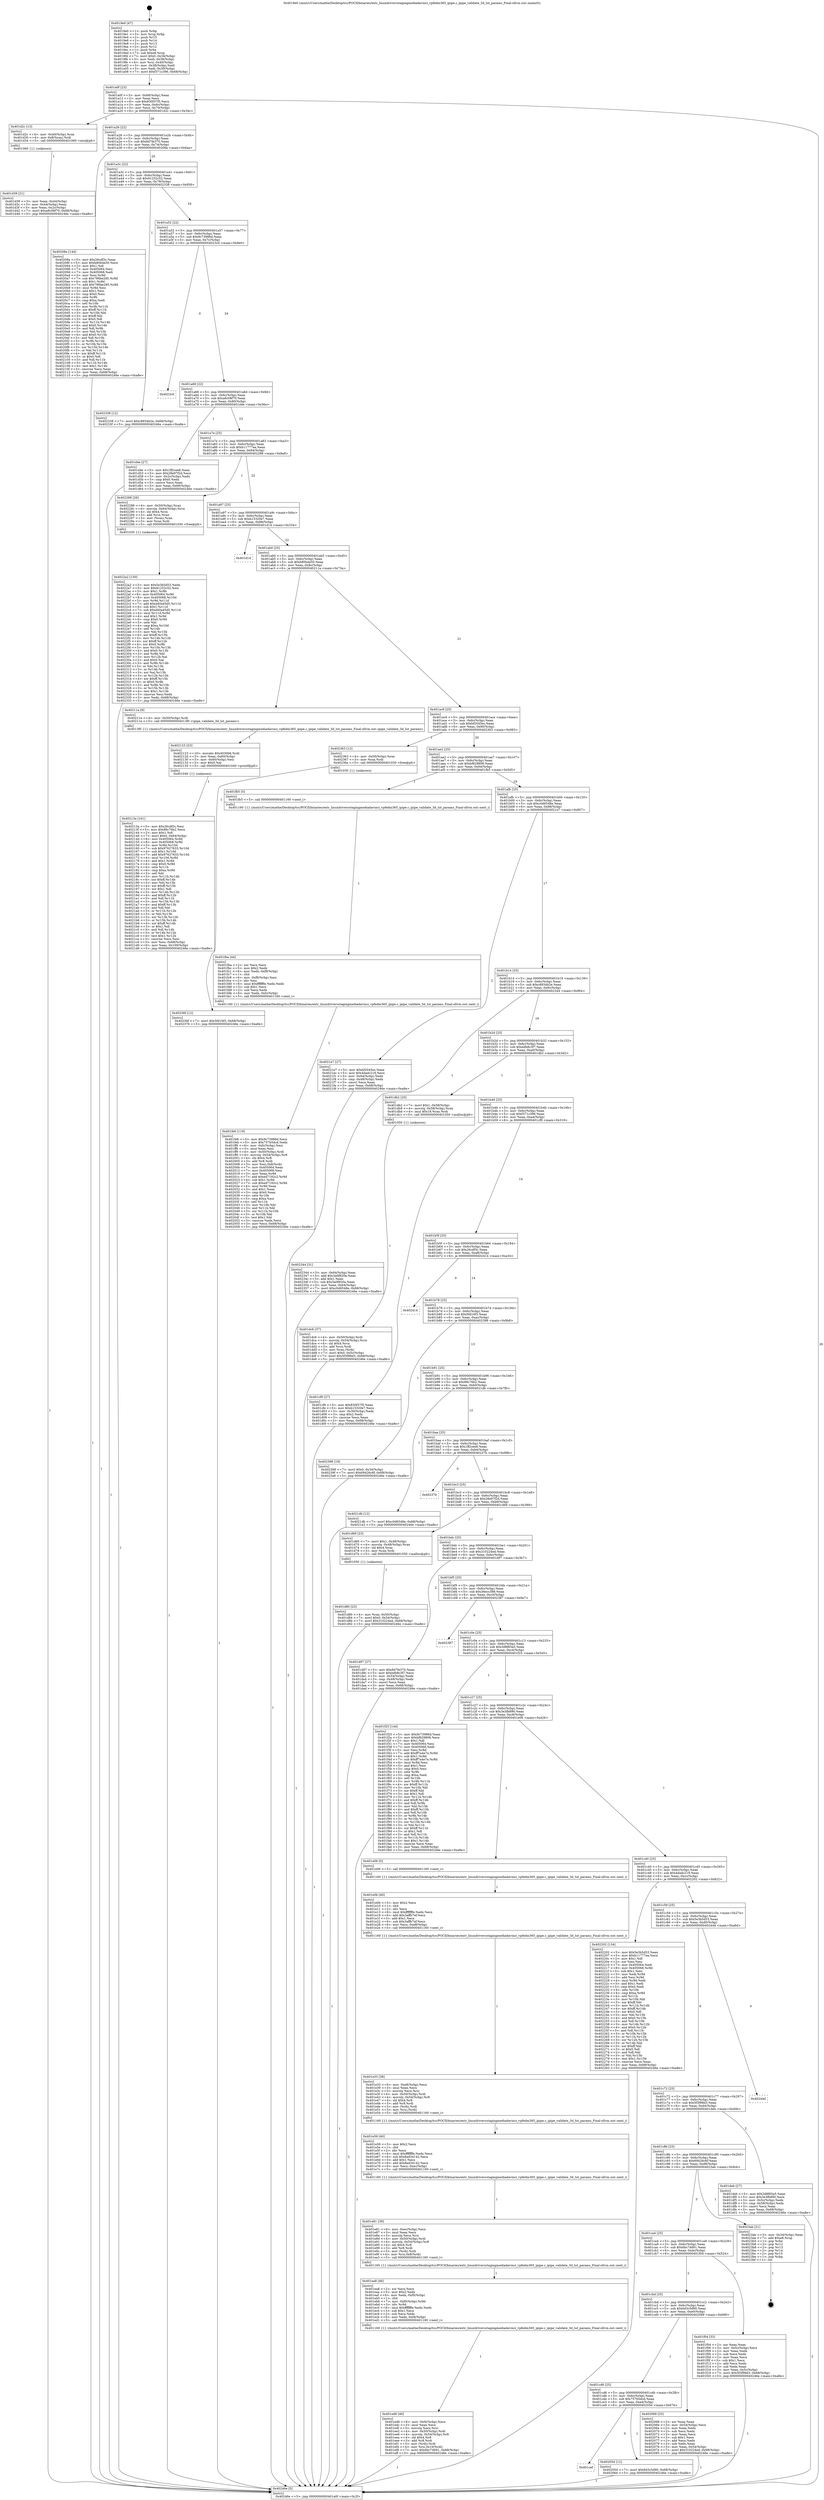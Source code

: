 digraph "0x4019e0" {
  label = "0x4019e0 (/mnt/c/Users/mathe/Desktop/tcc/POCII/binaries/extr_linuxdriversstagingmediadavinci_vpfedm365_ipipe.c_ipipe_validate_3d_lut_params_Final-ollvm.out::main(0))"
  labelloc = "t"
  node[shape=record]

  Entry [label="",width=0.3,height=0.3,shape=circle,fillcolor=black,style=filled]
  "0x401a0f" [label="{
     0x401a0f [23]\l
     | [instrs]\l
     &nbsp;&nbsp;0x401a0f \<+3\>: mov -0x68(%rbp),%eax\l
     &nbsp;&nbsp;0x401a12 \<+2\>: mov %eax,%ecx\l
     &nbsp;&nbsp;0x401a14 \<+6\>: sub $0x830f37f5,%ecx\l
     &nbsp;&nbsp;0x401a1a \<+3\>: mov %eax,-0x6c(%rbp)\l
     &nbsp;&nbsp;0x401a1d \<+3\>: mov %ecx,-0x70(%rbp)\l
     &nbsp;&nbsp;0x401a20 \<+6\>: je 0000000000401d2c \<main+0x34c\>\l
  }"]
  "0x401d2c" [label="{
     0x401d2c [13]\l
     | [instrs]\l
     &nbsp;&nbsp;0x401d2c \<+4\>: mov -0x40(%rbp),%rax\l
     &nbsp;&nbsp;0x401d30 \<+4\>: mov 0x8(%rax),%rdi\l
     &nbsp;&nbsp;0x401d34 \<+5\>: call 0000000000401060 \<atoi@plt\>\l
     | [calls]\l
     &nbsp;&nbsp;0x401060 \{1\} (unknown)\l
  }"]
  "0x401a26" [label="{
     0x401a26 [22]\l
     | [instrs]\l
     &nbsp;&nbsp;0x401a26 \<+5\>: jmp 0000000000401a2b \<main+0x4b\>\l
     &nbsp;&nbsp;0x401a2b \<+3\>: mov -0x6c(%rbp),%eax\l
     &nbsp;&nbsp;0x401a2e \<+5\>: sub $0x8d7fe370,%eax\l
     &nbsp;&nbsp;0x401a33 \<+3\>: mov %eax,-0x74(%rbp)\l
     &nbsp;&nbsp;0x401a36 \<+6\>: je 000000000040208a \<main+0x6aa\>\l
  }"]
  Exit [label="",width=0.3,height=0.3,shape=circle,fillcolor=black,style=filled,peripheries=2]
  "0x40208a" [label="{
     0x40208a [144]\l
     | [instrs]\l
     &nbsp;&nbsp;0x40208a \<+5\>: mov $0x26cdf3c,%eax\l
     &nbsp;&nbsp;0x40208f \<+5\>: mov $0xb80b4e50,%ecx\l
     &nbsp;&nbsp;0x402094 \<+2\>: mov $0x1,%dl\l
     &nbsp;&nbsp;0x402096 \<+7\>: mov 0x405064,%esi\l
     &nbsp;&nbsp;0x40209d \<+7\>: mov 0x405068,%edi\l
     &nbsp;&nbsp;0x4020a4 \<+3\>: mov %esi,%r8d\l
     &nbsp;&nbsp;0x4020a7 \<+7\>: sub $0x796be285,%r8d\l
     &nbsp;&nbsp;0x4020ae \<+4\>: sub $0x1,%r8d\l
     &nbsp;&nbsp;0x4020b2 \<+7\>: add $0x796be285,%r8d\l
     &nbsp;&nbsp;0x4020b9 \<+4\>: imul %r8d,%esi\l
     &nbsp;&nbsp;0x4020bd \<+3\>: and $0x1,%esi\l
     &nbsp;&nbsp;0x4020c0 \<+3\>: cmp $0x0,%esi\l
     &nbsp;&nbsp;0x4020c3 \<+4\>: sete %r9b\l
     &nbsp;&nbsp;0x4020c7 \<+3\>: cmp $0xa,%edi\l
     &nbsp;&nbsp;0x4020ca \<+4\>: setl %r10b\l
     &nbsp;&nbsp;0x4020ce \<+3\>: mov %r9b,%r11b\l
     &nbsp;&nbsp;0x4020d1 \<+4\>: xor $0xff,%r11b\l
     &nbsp;&nbsp;0x4020d5 \<+3\>: mov %r10b,%bl\l
     &nbsp;&nbsp;0x4020d8 \<+3\>: xor $0xff,%bl\l
     &nbsp;&nbsp;0x4020db \<+3\>: xor $0x0,%dl\l
     &nbsp;&nbsp;0x4020de \<+3\>: mov %r11b,%r14b\l
     &nbsp;&nbsp;0x4020e1 \<+4\>: and $0x0,%r14b\l
     &nbsp;&nbsp;0x4020e5 \<+3\>: and %dl,%r9b\l
     &nbsp;&nbsp;0x4020e8 \<+3\>: mov %bl,%r15b\l
     &nbsp;&nbsp;0x4020eb \<+4\>: and $0x0,%r15b\l
     &nbsp;&nbsp;0x4020ef \<+3\>: and %dl,%r10b\l
     &nbsp;&nbsp;0x4020f2 \<+3\>: or %r9b,%r14b\l
     &nbsp;&nbsp;0x4020f5 \<+3\>: or %r10b,%r15b\l
     &nbsp;&nbsp;0x4020f8 \<+3\>: xor %r15b,%r14b\l
     &nbsp;&nbsp;0x4020fb \<+3\>: or %bl,%r11b\l
     &nbsp;&nbsp;0x4020fe \<+4\>: xor $0xff,%r11b\l
     &nbsp;&nbsp;0x402102 \<+3\>: or $0x0,%dl\l
     &nbsp;&nbsp;0x402105 \<+3\>: and %dl,%r11b\l
     &nbsp;&nbsp;0x402108 \<+3\>: or %r11b,%r14b\l
     &nbsp;&nbsp;0x40210b \<+4\>: test $0x1,%r14b\l
     &nbsp;&nbsp;0x40210f \<+3\>: cmovne %ecx,%eax\l
     &nbsp;&nbsp;0x402112 \<+3\>: mov %eax,-0x68(%rbp)\l
     &nbsp;&nbsp;0x402115 \<+5\>: jmp 000000000040246e \<main+0xa8e\>\l
  }"]
  "0x401a3c" [label="{
     0x401a3c [22]\l
     | [instrs]\l
     &nbsp;&nbsp;0x401a3c \<+5\>: jmp 0000000000401a41 \<main+0x61\>\l
     &nbsp;&nbsp;0x401a41 \<+3\>: mov -0x6c(%rbp),%eax\l
     &nbsp;&nbsp;0x401a44 \<+5\>: sub $0x91252c52,%eax\l
     &nbsp;&nbsp;0x401a49 \<+3\>: mov %eax,-0x78(%rbp)\l
     &nbsp;&nbsp;0x401a4c \<+6\>: je 0000000000402338 \<main+0x958\>\l
  }"]
  "0x40236f" [label="{
     0x40236f [12]\l
     | [instrs]\l
     &nbsp;&nbsp;0x40236f \<+7\>: movl $0x5fd16f3,-0x68(%rbp)\l
     &nbsp;&nbsp;0x402376 \<+5\>: jmp 000000000040246e \<main+0xa8e\>\l
  }"]
  "0x402338" [label="{
     0x402338 [12]\l
     | [instrs]\l
     &nbsp;&nbsp;0x402338 \<+7\>: movl $0xc8934b2e,-0x68(%rbp)\l
     &nbsp;&nbsp;0x40233f \<+5\>: jmp 000000000040246e \<main+0xa8e\>\l
  }"]
  "0x401a52" [label="{
     0x401a52 [22]\l
     | [instrs]\l
     &nbsp;&nbsp;0x401a52 \<+5\>: jmp 0000000000401a57 \<main+0x77\>\l
     &nbsp;&nbsp;0x401a57 \<+3\>: mov -0x6c(%rbp),%eax\l
     &nbsp;&nbsp;0x401a5a \<+5\>: sub $0x9c73986d,%eax\l
     &nbsp;&nbsp;0x401a5f \<+3\>: mov %eax,-0x7c(%rbp)\l
     &nbsp;&nbsp;0x401a62 \<+6\>: je 00000000004023c0 \<main+0x9e0\>\l
  }"]
  "0x4022a2" [label="{
     0x4022a2 [150]\l
     | [instrs]\l
     &nbsp;&nbsp;0x4022a2 \<+5\>: mov $0x5e3b5d53,%edx\l
     &nbsp;&nbsp;0x4022a7 \<+5\>: mov $0x91252c52,%esi\l
     &nbsp;&nbsp;0x4022ac \<+3\>: mov $0x1,%r8b\l
     &nbsp;&nbsp;0x4022af \<+8\>: mov 0x405064,%r9d\l
     &nbsp;&nbsp;0x4022b7 \<+8\>: mov 0x405068,%r10d\l
     &nbsp;&nbsp;0x4022bf \<+3\>: mov %r9d,%r11d\l
     &nbsp;&nbsp;0x4022c2 \<+7\>: add $0xd40a45d5,%r11d\l
     &nbsp;&nbsp;0x4022c9 \<+4\>: sub $0x1,%r11d\l
     &nbsp;&nbsp;0x4022cd \<+7\>: sub $0xd40a45d5,%r11d\l
     &nbsp;&nbsp;0x4022d4 \<+4\>: imul %r11d,%r9d\l
     &nbsp;&nbsp;0x4022d8 \<+4\>: and $0x1,%r9d\l
     &nbsp;&nbsp;0x4022dc \<+4\>: cmp $0x0,%r9d\l
     &nbsp;&nbsp;0x4022e0 \<+3\>: sete %bl\l
     &nbsp;&nbsp;0x4022e3 \<+4\>: cmp $0xa,%r10d\l
     &nbsp;&nbsp;0x4022e7 \<+4\>: setl %r14b\l
     &nbsp;&nbsp;0x4022eb \<+3\>: mov %bl,%r15b\l
     &nbsp;&nbsp;0x4022ee \<+4\>: xor $0xff,%r15b\l
     &nbsp;&nbsp;0x4022f2 \<+3\>: mov %r14b,%r12b\l
     &nbsp;&nbsp;0x4022f5 \<+4\>: xor $0xff,%r12b\l
     &nbsp;&nbsp;0x4022f9 \<+4\>: xor $0x0,%r8b\l
     &nbsp;&nbsp;0x4022fd \<+3\>: mov %r15b,%r13b\l
     &nbsp;&nbsp;0x402300 \<+4\>: and $0x0,%r13b\l
     &nbsp;&nbsp;0x402304 \<+3\>: and %r8b,%bl\l
     &nbsp;&nbsp;0x402307 \<+3\>: mov %r12b,%al\l
     &nbsp;&nbsp;0x40230a \<+2\>: and $0x0,%al\l
     &nbsp;&nbsp;0x40230c \<+3\>: and %r8b,%r14b\l
     &nbsp;&nbsp;0x40230f \<+3\>: or %bl,%r13b\l
     &nbsp;&nbsp;0x402312 \<+3\>: or %r14b,%al\l
     &nbsp;&nbsp;0x402315 \<+3\>: xor %al,%r13b\l
     &nbsp;&nbsp;0x402318 \<+3\>: or %r12b,%r15b\l
     &nbsp;&nbsp;0x40231b \<+4\>: xor $0xff,%r15b\l
     &nbsp;&nbsp;0x40231f \<+4\>: or $0x0,%r8b\l
     &nbsp;&nbsp;0x402323 \<+3\>: and %r8b,%r15b\l
     &nbsp;&nbsp;0x402326 \<+3\>: or %r15b,%r13b\l
     &nbsp;&nbsp;0x402329 \<+4\>: test $0x1,%r13b\l
     &nbsp;&nbsp;0x40232d \<+3\>: cmovne %esi,%edx\l
     &nbsp;&nbsp;0x402330 \<+3\>: mov %edx,-0x68(%rbp)\l
     &nbsp;&nbsp;0x402333 \<+5\>: jmp 000000000040246e \<main+0xa8e\>\l
  }"]
  "0x4023c0" [label="{
     0x4023c0\l
  }", style=dashed]
  "0x401a68" [label="{
     0x401a68 [22]\l
     | [instrs]\l
     &nbsp;&nbsp;0x401a68 \<+5\>: jmp 0000000000401a6d \<main+0x8d\>\l
     &nbsp;&nbsp;0x401a6d \<+3\>: mov -0x6c(%rbp),%eax\l
     &nbsp;&nbsp;0x401a70 \<+5\>: sub $0xa8c08f70,%eax\l
     &nbsp;&nbsp;0x401a75 \<+3\>: mov %eax,-0x80(%rbp)\l
     &nbsp;&nbsp;0x401a78 \<+6\>: je 0000000000401d4e \<main+0x36e\>\l
  }"]
  "0x40213a" [label="{
     0x40213a [161]\l
     | [instrs]\l
     &nbsp;&nbsp;0x40213a \<+5\>: mov $0x26cdf3c,%esi\l
     &nbsp;&nbsp;0x40213f \<+5\>: mov $0x88c76b2,%ecx\l
     &nbsp;&nbsp;0x402144 \<+2\>: mov $0x1,%dl\l
     &nbsp;&nbsp;0x402146 \<+7\>: movl $0x0,-0x64(%rbp)\l
     &nbsp;&nbsp;0x40214d \<+8\>: mov 0x405064,%r8d\l
     &nbsp;&nbsp;0x402155 \<+8\>: mov 0x405068,%r9d\l
     &nbsp;&nbsp;0x40215d \<+3\>: mov %r8d,%r10d\l
     &nbsp;&nbsp;0x402160 \<+7\>: sub $0x97627633,%r10d\l
     &nbsp;&nbsp;0x402167 \<+4\>: sub $0x1,%r10d\l
     &nbsp;&nbsp;0x40216b \<+7\>: add $0x97627633,%r10d\l
     &nbsp;&nbsp;0x402172 \<+4\>: imul %r10d,%r8d\l
     &nbsp;&nbsp;0x402176 \<+4\>: and $0x1,%r8d\l
     &nbsp;&nbsp;0x40217a \<+4\>: cmp $0x0,%r8d\l
     &nbsp;&nbsp;0x40217e \<+4\>: sete %r11b\l
     &nbsp;&nbsp;0x402182 \<+4\>: cmp $0xa,%r9d\l
     &nbsp;&nbsp;0x402186 \<+3\>: setl %bl\l
     &nbsp;&nbsp;0x402189 \<+3\>: mov %r11b,%r14b\l
     &nbsp;&nbsp;0x40218c \<+4\>: xor $0xff,%r14b\l
     &nbsp;&nbsp;0x402190 \<+3\>: mov %bl,%r15b\l
     &nbsp;&nbsp;0x402193 \<+4\>: xor $0xff,%r15b\l
     &nbsp;&nbsp;0x402197 \<+3\>: xor $0x1,%dl\l
     &nbsp;&nbsp;0x40219a \<+3\>: mov %r14b,%r12b\l
     &nbsp;&nbsp;0x40219d \<+4\>: and $0xff,%r12b\l
     &nbsp;&nbsp;0x4021a1 \<+3\>: and %dl,%r11b\l
     &nbsp;&nbsp;0x4021a4 \<+3\>: mov %r15b,%r13b\l
     &nbsp;&nbsp;0x4021a7 \<+4\>: and $0xff,%r13b\l
     &nbsp;&nbsp;0x4021ab \<+2\>: and %dl,%bl\l
     &nbsp;&nbsp;0x4021ad \<+3\>: or %r11b,%r12b\l
     &nbsp;&nbsp;0x4021b0 \<+3\>: or %bl,%r13b\l
     &nbsp;&nbsp;0x4021b3 \<+3\>: xor %r13b,%r12b\l
     &nbsp;&nbsp;0x4021b6 \<+3\>: or %r15b,%r14b\l
     &nbsp;&nbsp;0x4021b9 \<+4\>: xor $0xff,%r14b\l
     &nbsp;&nbsp;0x4021bd \<+3\>: or $0x1,%dl\l
     &nbsp;&nbsp;0x4021c0 \<+3\>: and %dl,%r14b\l
     &nbsp;&nbsp;0x4021c3 \<+3\>: or %r14b,%r12b\l
     &nbsp;&nbsp;0x4021c6 \<+4\>: test $0x1,%r12b\l
     &nbsp;&nbsp;0x4021ca \<+3\>: cmovne %ecx,%esi\l
     &nbsp;&nbsp;0x4021cd \<+3\>: mov %esi,-0x68(%rbp)\l
     &nbsp;&nbsp;0x4021d0 \<+6\>: mov %eax,-0x100(%rbp)\l
     &nbsp;&nbsp;0x4021d6 \<+5\>: jmp 000000000040246e \<main+0xa8e\>\l
  }"]
  "0x401d4e" [label="{
     0x401d4e [27]\l
     | [instrs]\l
     &nbsp;&nbsp;0x401d4e \<+5\>: mov $0x1ff2cee8,%eax\l
     &nbsp;&nbsp;0x401d53 \<+5\>: mov $0x28e97f2d,%ecx\l
     &nbsp;&nbsp;0x401d58 \<+3\>: mov -0x2c(%rbp),%edx\l
     &nbsp;&nbsp;0x401d5b \<+3\>: cmp $0x0,%edx\l
     &nbsp;&nbsp;0x401d5e \<+3\>: cmove %ecx,%eax\l
     &nbsp;&nbsp;0x401d61 \<+3\>: mov %eax,-0x68(%rbp)\l
     &nbsp;&nbsp;0x401d64 \<+5\>: jmp 000000000040246e \<main+0xa8e\>\l
  }"]
  "0x401a7e" [label="{
     0x401a7e [25]\l
     | [instrs]\l
     &nbsp;&nbsp;0x401a7e \<+5\>: jmp 0000000000401a83 \<main+0xa3\>\l
     &nbsp;&nbsp;0x401a83 \<+3\>: mov -0x6c(%rbp),%eax\l
     &nbsp;&nbsp;0x401a86 \<+5\>: sub $0xb11777ea,%eax\l
     &nbsp;&nbsp;0x401a8b \<+6\>: mov %eax,-0x84(%rbp)\l
     &nbsp;&nbsp;0x401a91 \<+6\>: je 0000000000402288 \<main+0x8a8\>\l
  }"]
  "0x402123" [label="{
     0x402123 [23]\l
     | [instrs]\l
     &nbsp;&nbsp;0x402123 \<+10\>: movabs $0x4030b6,%rdi\l
     &nbsp;&nbsp;0x40212d \<+3\>: mov %eax,-0x60(%rbp)\l
     &nbsp;&nbsp;0x402130 \<+3\>: mov -0x60(%rbp),%esi\l
     &nbsp;&nbsp;0x402133 \<+2\>: mov $0x0,%al\l
     &nbsp;&nbsp;0x402135 \<+5\>: call 0000000000401040 \<printf@plt\>\l
     | [calls]\l
     &nbsp;&nbsp;0x401040 \{1\} (unknown)\l
  }"]
  "0x402288" [label="{
     0x402288 [26]\l
     | [instrs]\l
     &nbsp;&nbsp;0x402288 \<+4\>: mov -0x50(%rbp),%rax\l
     &nbsp;&nbsp;0x40228c \<+4\>: movslq -0x64(%rbp),%rcx\l
     &nbsp;&nbsp;0x402290 \<+4\>: shl $0x4,%rcx\l
     &nbsp;&nbsp;0x402294 \<+3\>: add %rcx,%rax\l
     &nbsp;&nbsp;0x402297 \<+3\>: mov (%rax),%rax\l
     &nbsp;&nbsp;0x40229a \<+3\>: mov %rax,%rdi\l
     &nbsp;&nbsp;0x40229d \<+5\>: call 0000000000401030 \<free@plt\>\l
     | [calls]\l
     &nbsp;&nbsp;0x401030 \{1\} (unknown)\l
  }"]
  "0x401a97" [label="{
     0x401a97 [25]\l
     | [instrs]\l
     &nbsp;&nbsp;0x401a97 \<+5\>: jmp 0000000000401a9c \<main+0xbc\>\l
     &nbsp;&nbsp;0x401a9c \<+3\>: mov -0x6c(%rbp),%eax\l
     &nbsp;&nbsp;0x401a9f \<+5\>: sub $0xb15320e7,%eax\l
     &nbsp;&nbsp;0x401aa4 \<+6\>: mov %eax,-0x88(%rbp)\l
     &nbsp;&nbsp;0x401aaa \<+6\>: je 0000000000401d14 \<main+0x334\>\l
  }"]
  "0x401cef" [label="{
     0x401cef\l
  }", style=dashed]
  "0x401d14" [label="{
     0x401d14\l
  }", style=dashed]
  "0x401ab0" [label="{
     0x401ab0 [25]\l
     | [instrs]\l
     &nbsp;&nbsp;0x401ab0 \<+5\>: jmp 0000000000401ab5 \<main+0xd5\>\l
     &nbsp;&nbsp;0x401ab5 \<+3\>: mov -0x6c(%rbp),%eax\l
     &nbsp;&nbsp;0x401ab8 \<+5\>: sub $0xb80b4e50,%eax\l
     &nbsp;&nbsp;0x401abd \<+6\>: mov %eax,-0x8c(%rbp)\l
     &nbsp;&nbsp;0x401ac3 \<+6\>: je 000000000040211a \<main+0x73a\>\l
  }"]
  "0x40205d" [label="{
     0x40205d [12]\l
     | [instrs]\l
     &nbsp;&nbsp;0x40205d \<+7\>: movl $0x6d3c5d90,-0x68(%rbp)\l
     &nbsp;&nbsp;0x402064 \<+5\>: jmp 000000000040246e \<main+0xa8e\>\l
  }"]
  "0x40211a" [label="{
     0x40211a [9]\l
     | [instrs]\l
     &nbsp;&nbsp;0x40211a \<+4\>: mov -0x50(%rbp),%rdi\l
     &nbsp;&nbsp;0x40211e \<+5\>: call 00000000004013f0 \<ipipe_validate_3d_lut_params\>\l
     | [calls]\l
     &nbsp;&nbsp;0x4013f0 \{1\} (/mnt/c/Users/mathe/Desktop/tcc/POCII/binaries/extr_linuxdriversstagingmediadavinci_vpfedm365_ipipe.c_ipipe_validate_3d_lut_params_Final-ollvm.out::ipipe_validate_3d_lut_params)\l
  }"]
  "0x401ac9" [label="{
     0x401ac9 [25]\l
     | [instrs]\l
     &nbsp;&nbsp;0x401ac9 \<+5\>: jmp 0000000000401ace \<main+0xee\>\l
     &nbsp;&nbsp;0x401ace \<+3\>: mov -0x6c(%rbp),%eax\l
     &nbsp;&nbsp;0x401ad1 \<+5\>: sub $0xbf2045ec,%eax\l
     &nbsp;&nbsp;0x401ad6 \<+6\>: mov %eax,-0x90(%rbp)\l
     &nbsp;&nbsp;0x401adc \<+6\>: je 0000000000402363 \<main+0x983\>\l
  }"]
  "0x401cd6" [label="{
     0x401cd6 [25]\l
     | [instrs]\l
     &nbsp;&nbsp;0x401cd6 \<+5\>: jmp 0000000000401cdb \<main+0x2fb\>\l
     &nbsp;&nbsp;0x401cdb \<+3\>: mov -0x6c(%rbp),%eax\l
     &nbsp;&nbsp;0x401cde \<+5\>: sub $0x757b5dcd,%eax\l
     &nbsp;&nbsp;0x401ce3 \<+6\>: mov %eax,-0xe4(%rbp)\l
     &nbsp;&nbsp;0x401ce9 \<+6\>: je 000000000040205d \<main+0x67d\>\l
  }"]
  "0x402363" [label="{
     0x402363 [12]\l
     | [instrs]\l
     &nbsp;&nbsp;0x402363 \<+4\>: mov -0x50(%rbp),%rax\l
     &nbsp;&nbsp;0x402367 \<+3\>: mov %rax,%rdi\l
     &nbsp;&nbsp;0x40236a \<+5\>: call 0000000000401030 \<free@plt\>\l
     | [calls]\l
     &nbsp;&nbsp;0x401030 \{1\} (unknown)\l
  }"]
  "0x401ae2" [label="{
     0x401ae2 [25]\l
     | [instrs]\l
     &nbsp;&nbsp;0x401ae2 \<+5\>: jmp 0000000000401ae7 \<main+0x107\>\l
     &nbsp;&nbsp;0x401ae7 \<+3\>: mov -0x6c(%rbp),%eax\l
     &nbsp;&nbsp;0x401aea \<+5\>: sub $0xbf629808,%eax\l
     &nbsp;&nbsp;0x401aef \<+6\>: mov %eax,-0x94(%rbp)\l
     &nbsp;&nbsp;0x401af5 \<+6\>: je 0000000000401fb5 \<main+0x5d5\>\l
  }"]
  "0x402069" [label="{
     0x402069 [33]\l
     | [instrs]\l
     &nbsp;&nbsp;0x402069 \<+2\>: xor %eax,%eax\l
     &nbsp;&nbsp;0x40206b \<+3\>: mov -0x54(%rbp),%ecx\l
     &nbsp;&nbsp;0x40206e \<+2\>: mov %eax,%edx\l
     &nbsp;&nbsp;0x402070 \<+2\>: sub %ecx,%edx\l
     &nbsp;&nbsp;0x402072 \<+2\>: mov %eax,%ecx\l
     &nbsp;&nbsp;0x402074 \<+3\>: sub $0x1,%ecx\l
     &nbsp;&nbsp;0x402077 \<+2\>: add %ecx,%edx\l
     &nbsp;&nbsp;0x402079 \<+2\>: sub %edx,%eax\l
     &nbsp;&nbsp;0x40207b \<+3\>: mov %eax,-0x54(%rbp)\l
     &nbsp;&nbsp;0x40207e \<+7\>: movl $0x310224ed,-0x68(%rbp)\l
     &nbsp;&nbsp;0x402085 \<+5\>: jmp 000000000040246e \<main+0xa8e\>\l
  }"]
  "0x401fb5" [label="{
     0x401fb5 [5]\l
     | [instrs]\l
     &nbsp;&nbsp;0x401fb5 \<+5\>: call 0000000000401160 \<next_i\>\l
     | [calls]\l
     &nbsp;&nbsp;0x401160 \{1\} (/mnt/c/Users/mathe/Desktop/tcc/POCII/binaries/extr_linuxdriversstagingmediadavinci_vpfedm365_ipipe.c_ipipe_validate_3d_lut_params_Final-ollvm.out::next_i)\l
  }"]
  "0x401afb" [label="{
     0x401afb [25]\l
     | [instrs]\l
     &nbsp;&nbsp;0x401afb \<+5\>: jmp 0000000000401b00 \<main+0x120\>\l
     &nbsp;&nbsp;0x401b00 \<+3\>: mov -0x6c(%rbp),%eax\l
     &nbsp;&nbsp;0x401b03 \<+5\>: sub $0xc0d6548e,%eax\l
     &nbsp;&nbsp;0x401b08 \<+6\>: mov %eax,-0x98(%rbp)\l
     &nbsp;&nbsp;0x401b0e \<+6\>: je 00000000004021e7 \<main+0x807\>\l
  }"]
  "0x401fe6" [label="{
     0x401fe6 [119]\l
     | [instrs]\l
     &nbsp;&nbsp;0x401fe6 \<+5\>: mov $0x9c73986d,%ecx\l
     &nbsp;&nbsp;0x401feb \<+5\>: mov $0x757b5dcd,%edx\l
     &nbsp;&nbsp;0x401ff0 \<+6\>: mov -0xfc(%rbp),%esi\l
     &nbsp;&nbsp;0x401ff6 \<+3\>: imul %eax,%esi\l
     &nbsp;&nbsp;0x401ff9 \<+4\>: mov -0x50(%rbp),%rdi\l
     &nbsp;&nbsp;0x401ffd \<+4\>: movslq -0x54(%rbp),%r8\l
     &nbsp;&nbsp;0x402001 \<+4\>: shl $0x4,%r8\l
     &nbsp;&nbsp;0x402005 \<+3\>: add %r8,%rdi\l
     &nbsp;&nbsp;0x402008 \<+3\>: mov %esi,0x8(%rdi)\l
     &nbsp;&nbsp;0x40200b \<+7\>: mov 0x405064,%eax\l
     &nbsp;&nbsp;0x402012 \<+7\>: mov 0x405068,%esi\l
     &nbsp;&nbsp;0x402019 \<+3\>: mov %eax,%r9d\l
     &nbsp;&nbsp;0x40201c \<+7\>: add $0xed7192c2,%r9d\l
     &nbsp;&nbsp;0x402023 \<+4\>: sub $0x1,%r9d\l
     &nbsp;&nbsp;0x402027 \<+7\>: sub $0xed7192c2,%r9d\l
     &nbsp;&nbsp;0x40202e \<+4\>: imul %r9d,%eax\l
     &nbsp;&nbsp;0x402032 \<+3\>: and $0x1,%eax\l
     &nbsp;&nbsp;0x402035 \<+3\>: cmp $0x0,%eax\l
     &nbsp;&nbsp;0x402038 \<+4\>: sete %r10b\l
     &nbsp;&nbsp;0x40203c \<+3\>: cmp $0xa,%esi\l
     &nbsp;&nbsp;0x40203f \<+4\>: setl %r11b\l
     &nbsp;&nbsp;0x402043 \<+3\>: mov %r10b,%bl\l
     &nbsp;&nbsp;0x402046 \<+3\>: and %r11b,%bl\l
     &nbsp;&nbsp;0x402049 \<+3\>: xor %r11b,%r10b\l
     &nbsp;&nbsp;0x40204c \<+3\>: or %r10b,%bl\l
     &nbsp;&nbsp;0x40204f \<+3\>: test $0x1,%bl\l
     &nbsp;&nbsp;0x402052 \<+3\>: cmovne %edx,%ecx\l
     &nbsp;&nbsp;0x402055 \<+3\>: mov %ecx,-0x68(%rbp)\l
     &nbsp;&nbsp;0x402058 \<+5\>: jmp 000000000040246e \<main+0xa8e\>\l
  }"]
  "0x4021e7" [label="{
     0x4021e7 [27]\l
     | [instrs]\l
     &nbsp;&nbsp;0x4021e7 \<+5\>: mov $0xbf2045ec,%eax\l
     &nbsp;&nbsp;0x4021ec \<+5\>: mov $0x4dadc219,%ecx\l
     &nbsp;&nbsp;0x4021f1 \<+3\>: mov -0x64(%rbp),%edx\l
     &nbsp;&nbsp;0x4021f4 \<+3\>: cmp -0x48(%rbp),%edx\l
     &nbsp;&nbsp;0x4021f7 \<+3\>: cmovl %ecx,%eax\l
     &nbsp;&nbsp;0x4021fa \<+3\>: mov %eax,-0x68(%rbp)\l
     &nbsp;&nbsp;0x4021fd \<+5\>: jmp 000000000040246e \<main+0xa8e\>\l
  }"]
  "0x401b14" [label="{
     0x401b14 [25]\l
     | [instrs]\l
     &nbsp;&nbsp;0x401b14 \<+5\>: jmp 0000000000401b19 \<main+0x139\>\l
     &nbsp;&nbsp;0x401b19 \<+3\>: mov -0x6c(%rbp),%eax\l
     &nbsp;&nbsp;0x401b1c \<+5\>: sub $0xc8934b2e,%eax\l
     &nbsp;&nbsp;0x401b21 \<+6\>: mov %eax,-0x9c(%rbp)\l
     &nbsp;&nbsp;0x401b27 \<+6\>: je 0000000000402344 \<main+0x964\>\l
  }"]
  "0x401fba" [label="{
     0x401fba [44]\l
     | [instrs]\l
     &nbsp;&nbsp;0x401fba \<+2\>: xor %ecx,%ecx\l
     &nbsp;&nbsp;0x401fbc \<+5\>: mov $0x2,%edx\l
     &nbsp;&nbsp;0x401fc1 \<+6\>: mov %edx,-0xf8(%rbp)\l
     &nbsp;&nbsp;0x401fc7 \<+1\>: cltd\l
     &nbsp;&nbsp;0x401fc8 \<+6\>: mov -0xf8(%rbp),%esi\l
     &nbsp;&nbsp;0x401fce \<+2\>: idiv %esi\l
     &nbsp;&nbsp;0x401fd0 \<+6\>: imul $0xfffffffe,%edx,%edx\l
     &nbsp;&nbsp;0x401fd6 \<+3\>: sub $0x1,%ecx\l
     &nbsp;&nbsp;0x401fd9 \<+2\>: sub %ecx,%edx\l
     &nbsp;&nbsp;0x401fdb \<+6\>: mov %edx,-0xfc(%rbp)\l
     &nbsp;&nbsp;0x401fe1 \<+5\>: call 0000000000401160 \<next_i\>\l
     | [calls]\l
     &nbsp;&nbsp;0x401160 \{1\} (/mnt/c/Users/mathe/Desktop/tcc/POCII/binaries/extr_linuxdriversstagingmediadavinci_vpfedm365_ipipe.c_ipipe_validate_3d_lut_params_Final-ollvm.out::next_i)\l
  }"]
  "0x402344" [label="{
     0x402344 [31]\l
     | [instrs]\l
     &nbsp;&nbsp;0x402344 \<+3\>: mov -0x64(%rbp),%eax\l
     &nbsp;&nbsp;0x402347 \<+5\>: add $0x3a0f920a,%eax\l
     &nbsp;&nbsp;0x40234c \<+3\>: add $0x1,%eax\l
     &nbsp;&nbsp;0x40234f \<+5\>: sub $0x3a0f920a,%eax\l
     &nbsp;&nbsp;0x402354 \<+3\>: mov %eax,-0x64(%rbp)\l
     &nbsp;&nbsp;0x402357 \<+7\>: movl $0xc0d6548e,-0x68(%rbp)\l
     &nbsp;&nbsp;0x40235e \<+5\>: jmp 000000000040246e \<main+0xa8e\>\l
  }"]
  "0x401b2d" [label="{
     0x401b2d [25]\l
     | [instrs]\l
     &nbsp;&nbsp;0x401b2d \<+5\>: jmp 0000000000401b32 \<main+0x152\>\l
     &nbsp;&nbsp;0x401b32 \<+3\>: mov -0x6c(%rbp),%eax\l
     &nbsp;&nbsp;0x401b35 \<+5\>: sub $0xedb8c3f7,%eax\l
     &nbsp;&nbsp;0x401b3a \<+6\>: mov %eax,-0xa0(%rbp)\l
     &nbsp;&nbsp;0x401b40 \<+6\>: je 0000000000401db2 \<main+0x3d2\>\l
  }"]
  "0x401cbd" [label="{
     0x401cbd [25]\l
     | [instrs]\l
     &nbsp;&nbsp;0x401cbd \<+5\>: jmp 0000000000401cc2 \<main+0x2e2\>\l
     &nbsp;&nbsp;0x401cc2 \<+3\>: mov -0x6c(%rbp),%eax\l
     &nbsp;&nbsp;0x401cc5 \<+5\>: sub $0x6d3c5d90,%eax\l
     &nbsp;&nbsp;0x401cca \<+6\>: mov %eax,-0xe0(%rbp)\l
     &nbsp;&nbsp;0x401cd0 \<+6\>: je 0000000000402069 \<main+0x689\>\l
  }"]
  "0x401db2" [label="{
     0x401db2 [20]\l
     | [instrs]\l
     &nbsp;&nbsp;0x401db2 \<+7\>: movl $0x1,-0x58(%rbp)\l
     &nbsp;&nbsp;0x401db9 \<+4\>: movslq -0x58(%rbp),%rax\l
     &nbsp;&nbsp;0x401dbd \<+4\>: imul $0x18,%rax,%rdi\l
     &nbsp;&nbsp;0x401dc1 \<+5\>: call 0000000000401050 \<malloc@plt\>\l
     | [calls]\l
     &nbsp;&nbsp;0x401050 \{1\} (unknown)\l
  }"]
  "0x401b46" [label="{
     0x401b46 [25]\l
     | [instrs]\l
     &nbsp;&nbsp;0x401b46 \<+5\>: jmp 0000000000401b4b \<main+0x16b\>\l
     &nbsp;&nbsp;0x401b4b \<+3\>: mov -0x6c(%rbp),%eax\l
     &nbsp;&nbsp;0x401b4e \<+5\>: sub $0xf371c396,%eax\l
     &nbsp;&nbsp;0x401b53 \<+6\>: mov %eax,-0xa4(%rbp)\l
     &nbsp;&nbsp;0x401b59 \<+6\>: je 0000000000401cf9 \<main+0x319\>\l
  }"]
  "0x401f04" [label="{
     0x401f04 [33]\l
     | [instrs]\l
     &nbsp;&nbsp;0x401f04 \<+2\>: xor %eax,%eax\l
     &nbsp;&nbsp;0x401f06 \<+3\>: mov -0x5c(%rbp),%ecx\l
     &nbsp;&nbsp;0x401f09 \<+2\>: mov %eax,%edx\l
     &nbsp;&nbsp;0x401f0b \<+2\>: sub %ecx,%edx\l
     &nbsp;&nbsp;0x401f0d \<+2\>: mov %eax,%ecx\l
     &nbsp;&nbsp;0x401f0f \<+3\>: sub $0x1,%ecx\l
     &nbsp;&nbsp;0x401f12 \<+2\>: add %ecx,%edx\l
     &nbsp;&nbsp;0x401f14 \<+2\>: sub %edx,%eax\l
     &nbsp;&nbsp;0x401f16 \<+3\>: mov %eax,-0x5c(%rbp)\l
     &nbsp;&nbsp;0x401f19 \<+7\>: movl $0x5f3f98d3,-0x68(%rbp)\l
     &nbsp;&nbsp;0x401f20 \<+5\>: jmp 000000000040246e \<main+0xa8e\>\l
  }"]
  "0x401cf9" [label="{
     0x401cf9 [27]\l
     | [instrs]\l
     &nbsp;&nbsp;0x401cf9 \<+5\>: mov $0x830f37f5,%eax\l
     &nbsp;&nbsp;0x401cfe \<+5\>: mov $0xb15320e7,%ecx\l
     &nbsp;&nbsp;0x401d03 \<+3\>: mov -0x30(%rbp),%edx\l
     &nbsp;&nbsp;0x401d06 \<+3\>: cmp $0x2,%edx\l
     &nbsp;&nbsp;0x401d09 \<+3\>: cmovne %ecx,%eax\l
     &nbsp;&nbsp;0x401d0c \<+3\>: mov %eax,-0x68(%rbp)\l
     &nbsp;&nbsp;0x401d0f \<+5\>: jmp 000000000040246e \<main+0xa8e\>\l
  }"]
  "0x401b5f" [label="{
     0x401b5f [25]\l
     | [instrs]\l
     &nbsp;&nbsp;0x401b5f \<+5\>: jmp 0000000000401b64 \<main+0x184\>\l
     &nbsp;&nbsp;0x401b64 \<+3\>: mov -0x6c(%rbp),%eax\l
     &nbsp;&nbsp;0x401b67 \<+5\>: sub $0x26cdf3c,%eax\l
     &nbsp;&nbsp;0x401b6c \<+6\>: mov %eax,-0xa8(%rbp)\l
     &nbsp;&nbsp;0x401b72 \<+6\>: je 0000000000402414 \<main+0xa34\>\l
  }"]
  "0x40246e" [label="{
     0x40246e [5]\l
     | [instrs]\l
     &nbsp;&nbsp;0x40246e \<+5\>: jmp 0000000000401a0f \<main+0x2f\>\l
  }"]
  "0x4019e0" [label="{
     0x4019e0 [47]\l
     | [instrs]\l
     &nbsp;&nbsp;0x4019e0 \<+1\>: push %rbp\l
     &nbsp;&nbsp;0x4019e1 \<+3\>: mov %rsp,%rbp\l
     &nbsp;&nbsp;0x4019e4 \<+2\>: push %r15\l
     &nbsp;&nbsp;0x4019e6 \<+2\>: push %r14\l
     &nbsp;&nbsp;0x4019e8 \<+2\>: push %r13\l
     &nbsp;&nbsp;0x4019ea \<+2\>: push %r12\l
     &nbsp;&nbsp;0x4019ec \<+1\>: push %rbx\l
     &nbsp;&nbsp;0x4019ed \<+7\>: sub $0xe8,%rsp\l
     &nbsp;&nbsp;0x4019f4 \<+7\>: movl $0x0,-0x34(%rbp)\l
     &nbsp;&nbsp;0x4019fb \<+3\>: mov %edi,-0x38(%rbp)\l
     &nbsp;&nbsp;0x4019fe \<+4\>: mov %rsi,-0x40(%rbp)\l
     &nbsp;&nbsp;0x401a02 \<+3\>: mov -0x38(%rbp),%edi\l
     &nbsp;&nbsp;0x401a05 \<+3\>: mov %edi,-0x30(%rbp)\l
     &nbsp;&nbsp;0x401a08 \<+7\>: movl $0xf371c396,-0x68(%rbp)\l
  }"]
  "0x401d39" [label="{
     0x401d39 [21]\l
     | [instrs]\l
     &nbsp;&nbsp;0x401d39 \<+3\>: mov %eax,-0x44(%rbp)\l
     &nbsp;&nbsp;0x401d3c \<+3\>: mov -0x44(%rbp),%eax\l
     &nbsp;&nbsp;0x401d3f \<+3\>: mov %eax,-0x2c(%rbp)\l
     &nbsp;&nbsp;0x401d42 \<+7\>: movl $0xa8c08f70,-0x68(%rbp)\l
     &nbsp;&nbsp;0x401d49 \<+5\>: jmp 000000000040246e \<main+0xa8e\>\l
  }"]
  "0x401ca4" [label="{
     0x401ca4 [25]\l
     | [instrs]\l
     &nbsp;&nbsp;0x401ca4 \<+5\>: jmp 0000000000401ca9 \<main+0x2c9\>\l
     &nbsp;&nbsp;0x401ca9 \<+3\>: mov -0x6c(%rbp),%eax\l
     &nbsp;&nbsp;0x401cac \<+5\>: sub $0x6bc74691,%eax\l
     &nbsp;&nbsp;0x401cb1 \<+6\>: mov %eax,-0xdc(%rbp)\l
     &nbsp;&nbsp;0x401cb7 \<+6\>: je 0000000000401f04 \<main+0x524\>\l
  }"]
  "0x402414" [label="{
     0x402414\l
  }", style=dashed]
  "0x401b78" [label="{
     0x401b78 [25]\l
     | [instrs]\l
     &nbsp;&nbsp;0x401b78 \<+5\>: jmp 0000000000401b7d \<main+0x19d\>\l
     &nbsp;&nbsp;0x401b7d \<+3\>: mov -0x6c(%rbp),%eax\l
     &nbsp;&nbsp;0x401b80 \<+5\>: sub $0x5fd16f3,%eax\l
     &nbsp;&nbsp;0x401b85 \<+6\>: mov %eax,-0xac(%rbp)\l
     &nbsp;&nbsp;0x401b8b \<+6\>: je 0000000000402398 \<main+0x9b8\>\l
  }"]
  "0x4023ab" [label="{
     0x4023ab [21]\l
     | [instrs]\l
     &nbsp;&nbsp;0x4023ab \<+3\>: mov -0x34(%rbp),%eax\l
     &nbsp;&nbsp;0x4023ae \<+7\>: add $0xe8,%rsp\l
     &nbsp;&nbsp;0x4023b5 \<+1\>: pop %rbx\l
     &nbsp;&nbsp;0x4023b6 \<+2\>: pop %r12\l
     &nbsp;&nbsp;0x4023b8 \<+2\>: pop %r13\l
     &nbsp;&nbsp;0x4023ba \<+2\>: pop %r14\l
     &nbsp;&nbsp;0x4023bc \<+2\>: pop %r15\l
     &nbsp;&nbsp;0x4023be \<+1\>: pop %rbp\l
     &nbsp;&nbsp;0x4023bf \<+1\>: ret\l
  }"]
  "0x402398" [label="{
     0x402398 [19]\l
     | [instrs]\l
     &nbsp;&nbsp;0x402398 \<+7\>: movl $0x0,-0x34(%rbp)\l
     &nbsp;&nbsp;0x40239f \<+7\>: movl $0x69426c6f,-0x68(%rbp)\l
     &nbsp;&nbsp;0x4023a6 \<+5\>: jmp 000000000040246e \<main+0xa8e\>\l
  }"]
  "0x401b91" [label="{
     0x401b91 [25]\l
     | [instrs]\l
     &nbsp;&nbsp;0x401b91 \<+5\>: jmp 0000000000401b96 \<main+0x1b6\>\l
     &nbsp;&nbsp;0x401b96 \<+3\>: mov -0x6c(%rbp),%eax\l
     &nbsp;&nbsp;0x401b99 \<+5\>: sub $0x88c76b2,%eax\l
     &nbsp;&nbsp;0x401b9e \<+6\>: mov %eax,-0xb0(%rbp)\l
     &nbsp;&nbsp;0x401ba4 \<+6\>: je 00000000004021db \<main+0x7fb\>\l
  }"]
  "0x401ed6" [label="{
     0x401ed6 [46]\l
     | [instrs]\l
     &nbsp;&nbsp;0x401ed6 \<+6\>: mov -0xf4(%rbp),%ecx\l
     &nbsp;&nbsp;0x401edc \<+3\>: imul %eax,%ecx\l
     &nbsp;&nbsp;0x401edf \<+3\>: movslq %ecx,%rsi\l
     &nbsp;&nbsp;0x401ee2 \<+4\>: mov -0x50(%rbp),%rdi\l
     &nbsp;&nbsp;0x401ee6 \<+4\>: movslq -0x54(%rbp),%r8\l
     &nbsp;&nbsp;0x401eea \<+4\>: shl $0x4,%r8\l
     &nbsp;&nbsp;0x401eee \<+3\>: add %r8,%rdi\l
     &nbsp;&nbsp;0x401ef1 \<+3\>: mov (%rdi),%rdi\l
     &nbsp;&nbsp;0x401ef4 \<+4\>: mov %rsi,0x10(%rdi)\l
     &nbsp;&nbsp;0x401ef8 \<+7\>: movl $0x6bc74691,-0x68(%rbp)\l
     &nbsp;&nbsp;0x401eff \<+5\>: jmp 000000000040246e \<main+0xa8e\>\l
  }"]
  "0x4021db" [label="{
     0x4021db [12]\l
     | [instrs]\l
     &nbsp;&nbsp;0x4021db \<+7\>: movl $0xc0d6548e,-0x68(%rbp)\l
     &nbsp;&nbsp;0x4021e2 \<+5\>: jmp 000000000040246e \<main+0xa8e\>\l
  }"]
  "0x401baa" [label="{
     0x401baa [25]\l
     | [instrs]\l
     &nbsp;&nbsp;0x401baa \<+5\>: jmp 0000000000401baf \<main+0x1cf\>\l
     &nbsp;&nbsp;0x401baf \<+3\>: mov -0x6c(%rbp),%eax\l
     &nbsp;&nbsp;0x401bb2 \<+5\>: sub $0x1ff2cee8,%eax\l
     &nbsp;&nbsp;0x401bb7 \<+6\>: mov %eax,-0xb4(%rbp)\l
     &nbsp;&nbsp;0x401bbd \<+6\>: je 000000000040237b \<main+0x99b\>\l
  }"]
  "0x401ea8" [label="{
     0x401ea8 [46]\l
     | [instrs]\l
     &nbsp;&nbsp;0x401ea8 \<+2\>: xor %ecx,%ecx\l
     &nbsp;&nbsp;0x401eaa \<+5\>: mov $0x2,%edx\l
     &nbsp;&nbsp;0x401eaf \<+6\>: mov %edx,-0xf0(%rbp)\l
     &nbsp;&nbsp;0x401eb5 \<+1\>: cltd\l
     &nbsp;&nbsp;0x401eb6 \<+7\>: mov -0xf0(%rbp),%r9d\l
     &nbsp;&nbsp;0x401ebd \<+3\>: idiv %r9d\l
     &nbsp;&nbsp;0x401ec0 \<+6\>: imul $0xfffffffe,%edx,%edx\l
     &nbsp;&nbsp;0x401ec6 \<+3\>: sub $0x1,%ecx\l
     &nbsp;&nbsp;0x401ec9 \<+2\>: sub %ecx,%edx\l
     &nbsp;&nbsp;0x401ecb \<+6\>: mov %edx,-0xf4(%rbp)\l
     &nbsp;&nbsp;0x401ed1 \<+5\>: call 0000000000401160 \<next_i\>\l
     | [calls]\l
     &nbsp;&nbsp;0x401160 \{1\} (/mnt/c/Users/mathe/Desktop/tcc/POCII/binaries/extr_linuxdriversstagingmediadavinci_vpfedm365_ipipe.c_ipipe_validate_3d_lut_params_Final-ollvm.out::next_i)\l
  }"]
  "0x40237b" [label="{
     0x40237b\l
  }", style=dashed]
  "0x401bc3" [label="{
     0x401bc3 [25]\l
     | [instrs]\l
     &nbsp;&nbsp;0x401bc3 \<+5\>: jmp 0000000000401bc8 \<main+0x1e8\>\l
     &nbsp;&nbsp;0x401bc8 \<+3\>: mov -0x6c(%rbp),%eax\l
     &nbsp;&nbsp;0x401bcb \<+5\>: sub $0x28e97f2d,%eax\l
     &nbsp;&nbsp;0x401bd0 \<+6\>: mov %eax,-0xb8(%rbp)\l
     &nbsp;&nbsp;0x401bd6 \<+6\>: je 0000000000401d69 \<main+0x389\>\l
  }"]
  "0x401e81" [label="{
     0x401e81 [39]\l
     | [instrs]\l
     &nbsp;&nbsp;0x401e81 \<+6\>: mov -0xec(%rbp),%ecx\l
     &nbsp;&nbsp;0x401e87 \<+3\>: imul %eax,%ecx\l
     &nbsp;&nbsp;0x401e8a \<+3\>: movslq %ecx,%rsi\l
     &nbsp;&nbsp;0x401e8d \<+4\>: mov -0x50(%rbp),%rdi\l
     &nbsp;&nbsp;0x401e91 \<+4\>: movslq -0x54(%rbp),%r8\l
     &nbsp;&nbsp;0x401e95 \<+4\>: shl $0x4,%r8\l
     &nbsp;&nbsp;0x401e99 \<+3\>: add %r8,%rdi\l
     &nbsp;&nbsp;0x401e9c \<+3\>: mov (%rdi),%rdi\l
     &nbsp;&nbsp;0x401e9f \<+4\>: mov %rsi,0x8(%rdi)\l
     &nbsp;&nbsp;0x401ea3 \<+5\>: call 0000000000401160 \<next_i\>\l
     | [calls]\l
     &nbsp;&nbsp;0x401160 \{1\} (/mnt/c/Users/mathe/Desktop/tcc/POCII/binaries/extr_linuxdriversstagingmediadavinci_vpfedm365_ipipe.c_ipipe_validate_3d_lut_params_Final-ollvm.out::next_i)\l
  }"]
  "0x401d69" [label="{
     0x401d69 [23]\l
     | [instrs]\l
     &nbsp;&nbsp;0x401d69 \<+7\>: movl $0x1,-0x48(%rbp)\l
     &nbsp;&nbsp;0x401d70 \<+4\>: movslq -0x48(%rbp),%rax\l
     &nbsp;&nbsp;0x401d74 \<+4\>: shl $0x4,%rax\l
     &nbsp;&nbsp;0x401d78 \<+3\>: mov %rax,%rdi\l
     &nbsp;&nbsp;0x401d7b \<+5\>: call 0000000000401050 \<malloc@plt\>\l
     | [calls]\l
     &nbsp;&nbsp;0x401050 \{1\} (unknown)\l
  }"]
  "0x401bdc" [label="{
     0x401bdc [25]\l
     | [instrs]\l
     &nbsp;&nbsp;0x401bdc \<+5\>: jmp 0000000000401be1 \<main+0x201\>\l
     &nbsp;&nbsp;0x401be1 \<+3\>: mov -0x6c(%rbp),%eax\l
     &nbsp;&nbsp;0x401be4 \<+5\>: sub $0x310224ed,%eax\l
     &nbsp;&nbsp;0x401be9 \<+6\>: mov %eax,-0xbc(%rbp)\l
     &nbsp;&nbsp;0x401bef \<+6\>: je 0000000000401d97 \<main+0x3b7\>\l
  }"]
  "0x401d80" [label="{
     0x401d80 [23]\l
     | [instrs]\l
     &nbsp;&nbsp;0x401d80 \<+4\>: mov %rax,-0x50(%rbp)\l
     &nbsp;&nbsp;0x401d84 \<+7\>: movl $0x0,-0x54(%rbp)\l
     &nbsp;&nbsp;0x401d8b \<+7\>: movl $0x310224ed,-0x68(%rbp)\l
     &nbsp;&nbsp;0x401d92 \<+5\>: jmp 000000000040246e \<main+0xa8e\>\l
  }"]
  "0x401e59" [label="{
     0x401e59 [40]\l
     | [instrs]\l
     &nbsp;&nbsp;0x401e59 \<+5\>: mov $0x2,%ecx\l
     &nbsp;&nbsp;0x401e5e \<+1\>: cltd\l
     &nbsp;&nbsp;0x401e5f \<+2\>: idiv %ecx\l
     &nbsp;&nbsp;0x401e61 \<+6\>: imul $0xfffffffe,%edx,%ecx\l
     &nbsp;&nbsp;0x401e67 \<+6\>: sub $0x8ad34142,%ecx\l
     &nbsp;&nbsp;0x401e6d \<+3\>: add $0x1,%ecx\l
     &nbsp;&nbsp;0x401e70 \<+6\>: add $0x8ad34142,%ecx\l
     &nbsp;&nbsp;0x401e76 \<+6\>: mov %ecx,-0xec(%rbp)\l
     &nbsp;&nbsp;0x401e7c \<+5\>: call 0000000000401160 \<next_i\>\l
     | [calls]\l
     &nbsp;&nbsp;0x401160 \{1\} (/mnt/c/Users/mathe/Desktop/tcc/POCII/binaries/extr_linuxdriversstagingmediadavinci_vpfedm365_ipipe.c_ipipe_validate_3d_lut_params_Final-ollvm.out::next_i)\l
  }"]
  "0x401d97" [label="{
     0x401d97 [27]\l
     | [instrs]\l
     &nbsp;&nbsp;0x401d97 \<+5\>: mov $0x8d7fe370,%eax\l
     &nbsp;&nbsp;0x401d9c \<+5\>: mov $0xedb8c3f7,%ecx\l
     &nbsp;&nbsp;0x401da1 \<+3\>: mov -0x54(%rbp),%edx\l
     &nbsp;&nbsp;0x401da4 \<+3\>: cmp -0x48(%rbp),%edx\l
     &nbsp;&nbsp;0x401da7 \<+3\>: cmovl %ecx,%eax\l
     &nbsp;&nbsp;0x401daa \<+3\>: mov %eax,-0x68(%rbp)\l
     &nbsp;&nbsp;0x401dad \<+5\>: jmp 000000000040246e \<main+0xa8e\>\l
  }"]
  "0x401bf5" [label="{
     0x401bf5 [25]\l
     | [instrs]\l
     &nbsp;&nbsp;0x401bf5 \<+5\>: jmp 0000000000401bfa \<main+0x21a\>\l
     &nbsp;&nbsp;0x401bfa \<+3\>: mov -0x6c(%rbp),%eax\l
     &nbsp;&nbsp;0x401bfd \<+5\>: sub $0x36ecc388,%eax\l
     &nbsp;&nbsp;0x401c02 \<+6\>: mov %eax,-0xc0(%rbp)\l
     &nbsp;&nbsp;0x401c08 \<+6\>: je 0000000000402387 \<main+0x9a7\>\l
  }"]
  "0x401dc6" [label="{
     0x401dc6 [37]\l
     | [instrs]\l
     &nbsp;&nbsp;0x401dc6 \<+4\>: mov -0x50(%rbp),%rdi\l
     &nbsp;&nbsp;0x401dca \<+4\>: movslq -0x54(%rbp),%rcx\l
     &nbsp;&nbsp;0x401dce \<+4\>: shl $0x4,%rcx\l
     &nbsp;&nbsp;0x401dd2 \<+3\>: add %rcx,%rdi\l
     &nbsp;&nbsp;0x401dd5 \<+3\>: mov %rax,(%rdi)\l
     &nbsp;&nbsp;0x401dd8 \<+7\>: movl $0x0,-0x5c(%rbp)\l
     &nbsp;&nbsp;0x401ddf \<+7\>: movl $0x5f3f98d3,-0x68(%rbp)\l
     &nbsp;&nbsp;0x401de6 \<+5\>: jmp 000000000040246e \<main+0xa8e\>\l
  }"]
  "0x401e33" [label="{
     0x401e33 [38]\l
     | [instrs]\l
     &nbsp;&nbsp;0x401e33 \<+6\>: mov -0xe8(%rbp),%ecx\l
     &nbsp;&nbsp;0x401e39 \<+3\>: imul %eax,%ecx\l
     &nbsp;&nbsp;0x401e3c \<+3\>: movslq %ecx,%rsi\l
     &nbsp;&nbsp;0x401e3f \<+4\>: mov -0x50(%rbp),%rdi\l
     &nbsp;&nbsp;0x401e43 \<+4\>: movslq -0x54(%rbp),%r8\l
     &nbsp;&nbsp;0x401e47 \<+4\>: shl $0x4,%r8\l
     &nbsp;&nbsp;0x401e4b \<+3\>: add %r8,%rdi\l
     &nbsp;&nbsp;0x401e4e \<+3\>: mov (%rdi),%rdi\l
     &nbsp;&nbsp;0x401e51 \<+3\>: mov %rsi,(%rdi)\l
     &nbsp;&nbsp;0x401e54 \<+5\>: call 0000000000401160 \<next_i\>\l
     | [calls]\l
     &nbsp;&nbsp;0x401160 \{1\} (/mnt/c/Users/mathe/Desktop/tcc/POCII/binaries/extr_linuxdriversstagingmediadavinci_vpfedm365_ipipe.c_ipipe_validate_3d_lut_params_Final-ollvm.out::next_i)\l
  }"]
  "0x402387" [label="{
     0x402387\l
  }", style=dashed]
  "0x401c0e" [label="{
     0x401c0e [25]\l
     | [instrs]\l
     &nbsp;&nbsp;0x401c0e \<+5\>: jmp 0000000000401c13 \<main+0x233\>\l
     &nbsp;&nbsp;0x401c13 \<+3\>: mov -0x6c(%rbp),%eax\l
     &nbsp;&nbsp;0x401c16 \<+5\>: sub $0x3d8f65a5,%eax\l
     &nbsp;&nbsp;0x401c1b \<+6\>: mov %eax,-0xc4(%rbp)\l
     &nbsp;&nbsp;0x401c21 \<+6\>: je 0000000000401f25 \<main+0x545\>\l
  }"]
  "0x401e0b" [label="{
     0x401e0b [40]\l
     | [instrs]\l
     &nbsp;&nbsp;0x401e0b \<+5\>: mov $0x2,%ecx\l
     &nbsp;&nbsp;0x401e10 \<+1\>: cltd\l
     &nbsp;&nbsp;0x401e11 \<+2\>: idiv %ecx\l
     &nbsp;&nbsp;0x401e13 \<+6\>: imul $0xfffffffe,%edx,%ecx\l
     &nbsp;&nbsp;0x401e19 \<+6\>: add $0x3affb7ef,%ecx\l
     &nbsp;&nbsp;0x401e1f \<+3\>: add $0x1,%ecx\l
     &nbsp;&nbsp;0x401e22 \<+6\>: sub $0x3affb7ef,%ecx\l
     &nbsp;&nbsp;0x401e28 \<+6\>: mov %ecx,-0xe8(%rbp)\l
     &nbsp;&nbsp;0x401e2e \<+5\>: call 0000000000401160 \<next_i\>\l
     | [calls]\l
     &nbsp;&nbsp;0x401160 \{1\} (/mnt/c/Users/mathe/Desktop/tcc/POCII/binaries/extr_linuxdriversstagingmediadavinci_vpfedm365_ipipe.c_ipipe_validate_3d_lut_params_Final-ollvm.out::next_i)\l
  }"]
  "0x401f25" [label="{
     0x401f25 [144]\l
     | [instrs]\l
     &nbsp;&nbsp;0x401f25 \<+5\>: mov $0x9c73986d,%eax\l
     &nbsp;&nbsp;0x401f2a \<+5\>: mov $0xbf629808,%ecx\l
     &nbsp;&nbsp;0x401f2f \<+2\>: mov $0x1,%dl\l
     &nbsp;&nbsp;0x401f31 \<+7\>: mov 0x405064,%esi\l
     &nbsp;&nbsp;0x401f38 \<+7\>: mov 0x405068,%edi\l
     &nbsp;&nbsp;0x401f3f \<+3\>: mov %esi,%r8d\l
     &nbsp;&nbsp;0x401f42 \<+7\>: add $0xff7a4e7e,%r8d\l
     &nbsp;&nbsp;0x401f49 \<+4\>: sub $0x1,%r8d\l
     &nbsp;&nbsp;0x401f4d \<+7\>: sub $0xff7a4e7e,%r8d\l
     &nbsp;&nbsp;0x401f54 \<+4\>: imul %r8d,%esi\l
     &nbsp;&nbsp;0x401f58 \<+3\>: and $0x1,%esi\l
     &nbsp;&nbsp;0x401f5b \<+3\>: cmp $0x0,%esi\l
     &nbsp;&nbsp;0x401f5e \<+4\>: sete %r9b\l
     &nbsp;&nbsp;0x401f62 \<+3\>: cmp $0xa,%edi\l
     &nbsp;&nbsp;0x401f65 \<+4\>: setl %r10b\l
     &nbsp;&nbsp;0x401f69 \<+3\>: mov %r9b,%r11b\l
     &nbsp;&nbsp;0x401f6c \<+4\>: xor $0xff,%r11b\l
     &nbsp;&nbsp;0x401f70 \<+3\>: mov %r10b,%bl\l
     &nbsp;&nbsp;0x401f73 \<+3\>: xor $0xff,%bl\l
     &nbsp;&nbsp;0x401f76 \<+3\>: xor $0x1,%dl\l
     &nbsp;&nbsp;0x401f79 \<+3\>: mov %r11b,%r14b\l
     &nbsp;&nbsp;0x401f7c \<+4\>: and $0xff,%r14b\l
     &nbsp;&nbsp;0x401f80 \<+3\>: and %dl,%r9b\l
     &nbsp;&nbsp;0x401f83 \<+3\>: mov %bl,%r15b\l
     &nbsp;&nbsp;0x401f86 \<+4\>: and $0xff,%r15b\l
     &nbsp;&nbsp;0x401f8a \<+3\>: and %dl,%r10b\l
     &nbsp;&nbsp;0x401f8d \<+3\>: or %r9b,%r14b\l
     &nbsp;&nbsp;0x401f90 \<+3\>: or %r10b,%r15b\l
     &nbsp;&nbsp;0x401f93 \<+3\>: xor %r15b,%r14b\l
     &nbsp;&nbsp;0x401f96 \<+3\>: or %bl,%r11b\l
     &nbsp;&nbsp;0x401f99 \<+4\>: xor $0xff,%r11b\l
     &nbsp;&nbsp;0x401f9d \<+3\>: or $0x1,%dl\l
     &nbsp;&nbsp;0x401fa0 \<+3\>: and %dl,%r11b\l
     &nbsp;&nbsp;0x401fa3 \<+3\>: or %r11b,%r14b\l
     &nbsp;&nbsp;0x401fa6 \<+4\>: test $0x1,%r14b\l
     &nbsp;&nbsp;0x401faa \<+3\>: cmovne %ecx,%eax\l
     &nbsp;&nbsp;0x401fad \<+3\>: mov %eax,-0x68(%rbp)\l
     &nbsp;&nbsp;0x401fb0 \<+5\>: jmp 000000000040246e \<main+0xa8e\>\l
  }"]
  "0x401c27" [label="{
     0x401c27 [25]\l
     | [instrs]\l
     &nbsp;&nbsp;0x401c27 \<+5\>: jmp 0000000000401c2c \<main+0x24c\>\l
     &nbsp;&nbsp;0x401c2c \<+3\>: mov -0x6c(%rbp),%eax\l
     &nbsp;&nbsp;0x401c2f \<+5\>: sub $0x3e3fb890,%eax\l
     &nbsp;&nbsp;0x401c34 \<+6\>: mov %eax,-0xc8(%rbp)\l
     &nbsp;&nbsp;0x401c3a \<+6\>: je 0000000000401e06 \<main+0x426\>\l
  }"]
  "0x401c8b" [label="{
     0x401c8b [25]\l
     | [instrs]\l
     &nbsp;&nbsp;0x401c8b \<+5\>: jmp 0000000000401c90 \<main+0x2b0\>\l
     &nbsp;&nbsp;0x401c90 \<+3\>: mov -0x6c(%rbp),%eax\l
     &nbsp;&nbsp;0x401c93 \<+5\>: sub $0x69426c6f,%eax\l
     &nbsp;&nbsp;0x401c98 \<+6\>: mov %eax,-0xd8(%rbp)\l
     &nbsp;&nbsp;0x401c9e \<+6\>: je 00000000004023ab \<main+0x9cb\>\l
  }"]
  "0x401e06" [label="{
     0x401e06 [5]\l
     | [instrs]\l
     &nbsp;&nbsp;0x401e06 \<+5\>: call 0000000000401160 \<next_i\>\l
     | [calls]\l
     &nbsp;&nbsp;0x401160 \{1\} (/mnt/c/Users/mathe/Desktop/tcc/POCII/binaries/extr_linuxdriversstagingmediadavinci_vpfedm365_ipipe.c_ipipe_validate_3d_lut_params_Final-ollvm.out::next_i)\l
  }"]
  "0x401c40" [label="{
     0x401c40 [25]\l
     | [instrs]\l
     &nbsp;&nbsp;0x401c40 \<+5\>: jmp 0000000000401c45 \<main+0x265\>\l
     &nbsp;&nbsp;0x401c45 \<+3\>: mov -0x6c(%rbp),%eax\l
     &nbsp;&nbsp;0x401c48 \<+5\>: sub $0x4dadc219,%eax\l
     &nbsp;&nbsp;0x401c4d \<+6\>: mov %eax,-0xcc(%rbp)\l
     &nbsp;&nbsp;0x401c53 \<+6\>: je 0000000000402202 \<main+0x822\>\l
  }"]
  "0x401deb" [label="{
     0x401deb [27]\l
     | [instrs]\l
     &nbsp;&nbsp;0x401deb \<+5\>: mov $0x3d8f65a5,%eax\l
     &nbsp;&nbsp;0x401df0 \<+5\>: mov $0x3e3fb890,%ecx\l
     &nbsp;&nbsp;0x401df5 \<+3\>: mov -0x5c(%rbp),%edx\l
     &nbsp;&nbsp;0x401df8 \<+3\>: cmp -0x58(%rbp),%edx\l
     &nbsp;&nbsp;0x401dfb \<+3\>: cmovl %ecx,%eax\l
     &nbsp;&nbsp;0x401dfe \<+3\>: mov %eax,-0x68(%rbp)\l
     &nbsp;&nbsp;0x401e01 \<+5\>: jmp 000000000040246e \<main+0xa8e\>\l
  }"]
  "0x402202" [label="{
     0x402202 [134]\l
     | [instrs]\l
     &nbsp;&nbsp;0x402202 \<+5\>: mov $0x5e3b5d53,%eax\l
     &nbsp;&nbsp;0x402207 \<+5\>: mov $0xb11777ea,%ecx\l
     &nbsp;&nbsp;0x40220c \<+2\>: mov $0x1,%dl\l
     &nbsp;&nbsp;0x40220e \<+2\>: xor %esi,%esi\l
     &nbsp;&nbsp;0x402210 \<+7\>: mov 0x405064,%edi\l
     &nbsp;&nbsp;0x402217 \<+8\>: mov 0x405068,%r8d\l
     &nbsp;&nbsp;0x40221f \<+3\>: sub $0x1,%esi\l
     &nbsp;&nbsp;0x402222 \<+3\>: mov %edi,%r9d\l
     &nbsp;&nbsp;0x402225 \<+3\>: add %esi,%r9d\l
     &nbsp;&nbsp;0x402228 \<+4\>: imul %r9d,%edi\l
     &nbsp;&nbsp;0x40222c \<+3\>: and $0x1,%edi\l
     &nbsp;&nbsp;0x40222f \<+3\>: cmp $0x0,%edi\l
     &nbsp;&nbsp;0x402232 \<+4\>: sete %r10b\l
     &nbsp;&nbsp;0x402236 \<+4\>: cmp $0xa,%r8d\l
     &nbsp;&nbsp;0x40223a \<+4\>: setl %r11b\l
     &nbsp;&nbsp;0x40223e \<+3\>: mov %r10b,%bl\l
     &nbsp;&nbsp;0x402241 \<+3\>: xor $0xff,%bl\l
     &nbsp;&nbsp;0x402244 \<+3\>: mov %r11b,%r14b\l
     &nbsp;&nbsp;0x402247 \<+4\>: xor $0xff,%r14b\l
     &nbsp;&nbsp;0x40224b \<+3\>: xor $0x0,%dl\l
     &nbsp;&nbsp;0x40224e \<+3\>: mov %bl,%r15b\l
     &nbsp;&nbsp;0x402251 \<+4\>: and $0x0,%r15b\l
     &nbsp;&nbsp;0x402255 \<+3\>: and %dl,%r10b\l
     &nbsp;&nbsp;0x402258 \<+3\>: mov %r14b,%r12b\l
     &nbsp;&nbsp;0x40225b \<+4\>: and $0x0,%r12b\l
     &nbsp;&nbsp;0x40225f \<+3\>: and %dl,%r11b\l
     &nbsp;&nbsp;0x402262 \<+3\>: or %r10b,%r15b\l
     &nbsp;&nbsp;0x402265 \<+3\>: or %r11b,%r12b\l
     &nbsp;&nbsp;0x402268 \<+3\>: xor %r12b,%r15b\l
     &nbsp;&nbsp;0x40226b \<+3\>: or %r14b,%bl\l
     &nbsp;&nbsp;0x40226e \<+3\>: xor $0xff,%bl\l
     &nbsp;&nbsp;0x402271 \<+3\>: or $0x0,%dl\l
     &nbsp;&nbsp;0x402274 \<+2\>: and %dl,%bl\l
     &nbsp;&nbsp;0x402276 \<+3\>: or %bl,%r15b\l
     &nbsp;&nbsp;0x402279 \<+4\>: test $0x1,%r15b\l
     &nbsp;&nbsp;0x40227d \<+3\>: cmovne %ecx,%eax\l
     &nbsp;&nbsp;0x402280 \<+3\>: mov %eax,-0x68(%rbp)\l
     &nbsp;&nbsp;0x402283 \<+5\>: jmp 000000000040246e \<main+0xa8e\>\l
  }"]
  "0x401c59" [label="{
     0x401c59 [25]\l
     | [instrs]\l
     &nbsp;&nbsp;0x401c59 \<+5\>: jmp 0000000000401c5e \<main+0x27e\>\l
     &nbsp;&nbsp;0x401c5e \<+3\>: mov -0x6c(%rbp),%eax\l
     &nbsp;&nbsp;0x401c61 \<+5\>: sub $0x5e3b5d53,%eax\l
     &nbsp;&nbsp;0x401c66 \<+6\>: mov %eax,-0xd0(%rbp)\l
     &nbsp;&nbsp;0x401c6c \<+6\>: je 000000000040244d \<main+0xa6d\>\l
  }"]
  "0x401c72" [label="{
     0x401c72 [25]\l
     | [instrs]\l
     &nbsp;&nbsp;0x401c72 \<+5\>: jmp 0000000000401c77 \<main+0x297\>\l
     &nbsp;&nbsp;0x401c77 \<+3\>: mov -0x6c(%rbp),%eax\l
     &nbsp;&nbsp;0x401c7a \<+5\>: sub $0x5f3f98d3,%eax\l
     &nbsp;&nbsp;0x401c7f \<+6\>: mov %eax,-0xd4(%rbp)\l
     &nbsp;&nbsp;0x401c85 \<+6\>: je 0000000000401deb \<main+0x40b\>\l
  }"]
  "0x40244d" [label="{
     0x40244d\l
  }", style=dashed]
  Entry -> "0x4019e0" [label=" 1"]
  "0x401a0f" -> "0x401d2c" [label=" 1"]
  "0x401a0f" -> "0x401a26" [label=" 26"]
  "0x4023ab" -> Exit [label=" 1"]
  "0x401a26" -> "0x40208a" [label=" 1"]
  "0x401a26" -> "0x401a3c" [label=" 25"]
  "0x402398" -> "0x40246e" [label=" 1"]
  "0x401a3c" -> "0x402338" [label=" 1"]
  "0x401a3c" -> "0x401a52" [label=" 24"]
  "0x40236f" -> "0x40246e" [label=" 1"]
  "0x401a52" -> "0x4023c0" [label=" 0"]
  "0x401a52" -> "0x401a68" [label=" 24"]
  "0x402363" -> "0x40236f" [label=" 1"]
  "0x401a68" -> "0x401d4e" [label=" 1"]
  "0x401a68" -> "0x401a7e" [label=" 23"]
  "0x402344" -> "0x40246e" [label=" 1"]
  "0x401a7e" -> "0x402288" [label=" 1"]
  "0x401a7e" -> "0x401a97" [label=" 22"]
  "0x402338" -> "0x40246e" [label=" 1"]
  "0x401a97" -> "0x401d14" [label=" 0"]
  "0x401a97" -> "0x401ab0" [label=" 22"]
  "0x4022a2" -> "0x40246e" [label=" 1"]
  "0x401ab0" -> "0x40211a" [label=" 1"]
  "0x401ab0" -> "0x401ac9" [label=" 21"]
  "0x402288" -> "0x4022a2" [label=" 1"]
  "0x401ac9" -> "0x402363" [label=" 1"]
  "0x401ac9" -> "0x401ae2" [label=" 20"]
  "0x4021e7" -> "0x40246e" [label=" 2"]
  "0x401ae2" -> "0x401fb5" [label=" 1"]
  "0x401ae2" -> "0x401afb" [label=" 19"]
  "0x4021db" -> "0x40246e" [label=" 1"]
  "0x401afb" -> "0x4021e7" [label=" 2"]
  "0x401afb" -> "0x401b14" [label=" 17"]
  "0x402123" -> "0x40213a" [label=" 1"]
  "0x401b14" -> "0x402344" [label=" 1"]
  "0x401b14" -> "0x401b2d" [label=" 16"]
  "0x40211a" -> "0x402123" [label=" 1"]
  "0x401b2d" -> "0x401db2" [label=" 1"]
  "0x401b2d" -> "0x401b46" [label=" 15"]
  "0x40208a" -> "0x40246e" [label=" 1"]
  "0x401b46" -> "0x401cf9" [label=" 1"]
  "0x401b46" -> "0x401b5f" [label=" 14"]
  "0x401cf9" -> "0x40246e" [label=" 1"]
  "0x4019e0" -> "0x401a0f" [label=" 1"]
  "0x40246e" -> "0x401a0f" [label=" 26"]
  "0x401d2c" -> "0x401d39" [label=" 1"]
  "0x401d39" -> "0x40246e" [label=" 1"]
  "0x401d4e" -> "0x40246e" [label=" 1"]
  "0x402069" -> "0x40246e" [label=" 1"]
  "0x401b5f" -> "0x402414" [label=" 0"]
  "0x401b5f" -> "0x401b78" [label=" 14"]
  "0x401cd6" -> "0x401cef" [label=" 0"]
  "0x401b78" -> "0x402398" [label=" 1"]
  "0x401b78" -> "0x401b91" [label=" 13"]
  "0x401cd6" -> "0x40205d" [label=" 1"]
  "0x401b91" -> "0x4021db" [label=" 1"]
  "0x401b91" -> "0x401baa" [label=" 12"]
  "0x401cbd" -> "0x401cd6" [label=" 1"]
  "0x401baa" -> "0x40237b" [label=" 0"]
  "0x401baa" -> "0x401bc3" [label=" 12"]
  "0x401cbd" -> "0x402069" [label=" 1"]
  "0x401bc3" -> "0x401d69" [label=" 1"]
  "0x401bc3" -> "0x401bdc" [label=" 11"]
  "0x401d69" -> "0x401d80" [label=" 1"]
  "0x401d80" -> "0x40246e" [label=" 1"]
  "0x40213a" -> "0x40246e" [label=" 1"]
  "0x401bdc" -> "0x401d97" [label=" 2"]
  "0x401bdc" -> "0x401bf5" [label=" 9"]
  "0x401d97" -> "0x40246e" [label=" 2"]
  "0x401db2" -> "0x401dc6" [label=" 1"]
  "0x401dc6" -> "0x40246e" [label=" 1"]
  "0x401fe6" -> "0x40246e" [label=" 1"]
  "0x401bf5" -> "0x402387" [label=" 0"]
  "0x401bf5" -> "0x401c0e" [label=" 9"]
  "0x401fba" -> "0x401fe6" [label=" 1"]
  "0x401c0e" -> "0x401f25" [label=" 1"]
  "0x401c0e" -> "0x401c27" [label=" 8"]
  "0x401fb5" -> "0x401fba" [label=" 1"]
  "0x401c27" -> "0x401e06" [label=" 1"]
  "0x401c27" -> "0x401c40" [label=" 7"]
  "0x401f25" -> "0x40246e" [label=" 1"]
  "0x401c40" -> "0x402202" [label=" 1"]
  "0x401c40" -> "0x401c59" [label=" 6"]
  "0x401f04" -> "0x40246e" [label=" 1"]
  "0x401c59" -> "0x40244d" [label=" 0"]
  "0x401c59" -> "0x401c72" [label=" 6"]
  "0x401ca4" -> "0x401cbd" [label=" 2"]
  "0x401c72" -> "0x401deb" [label=" 2"]
  "0x401c72" -> "0x401c8b" [label=" 4"]
  "0x401deb" -> "0x40246e" [label=" 2"]
  "0x401e06" -> "0x401e0b" [label=" 1"]
  "0x401e0b" -> "0x401e33" [label=" 1"]
  "0x401e33" -> "0x401e59" [label=" 1"]
  "0x401e59" -> "0x401e81" [label=" 1"]
  "0x401e81" -> "0x401ea8" [label=" 1"]
  "0x401ea8" -> "0x401ed6" [label=" 1"]
  "0x401ed6" -> "0x40246e" [label=" 1"]
  "0x402202" -> "0x40246e" [label=" 1"]
  "0x401c8b" -> "0x4023ab" [label=" 1"]
  "0x401c8b" -> "0x401ca4" [label=" 3"]
  "0x40205d" -> "0x40246e" [label=" 1"]
  "0x401ca4" -> "0x401f04" [label=" 1"]
}
